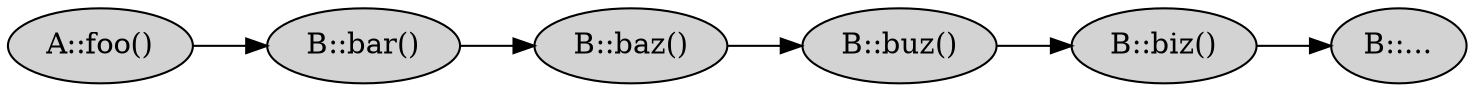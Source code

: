 digraph unix {
rankdir="LR";
bgcolor=transparent;    
f0 [label="A::foo()" style=filled ];
f1 [label="B::bar()" style=filled ];
f2 [label="B::baz()" style=filled ];
f3 [label="B::buz()" style=filled ];
f4 [label="B::biz()" style=filled ];
f5 [label="B::..." style=filled ];        

f0 -> f1;
f1 -> f2;
f2 -> f3;
f3 -> f4;
f4 -> f5;    
}
